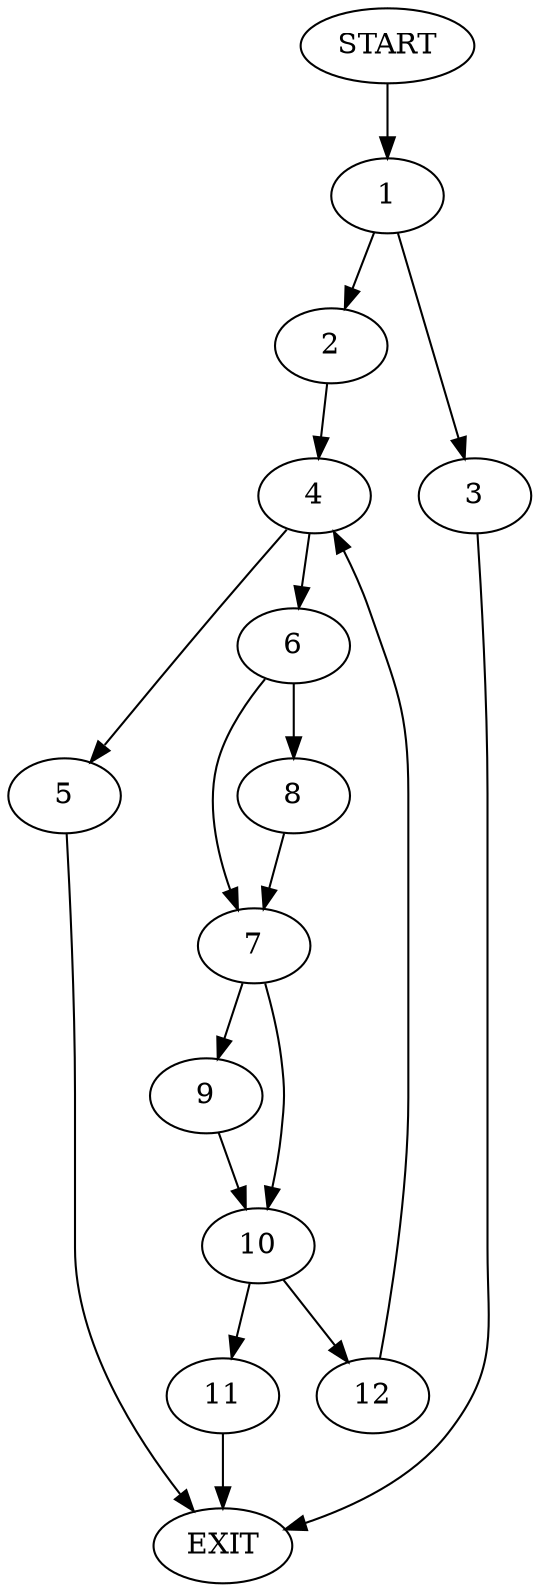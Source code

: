 digraph {
0 [label="START"]
13 [label="EXIT"]
0 -> 1
1 -> 2
1 -> 3
3 -> 13
2 -> 4
4 -> 5
4 -> 6
5 -> 13
6 -> 7
6 -> 8
7 -> 9
7 -> 10
8 -> 7
9 -> 10
10 -> 11
10 -> 12
12 -> 4
11 -> 13
}
